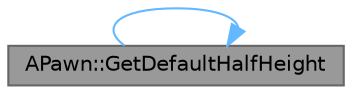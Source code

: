 digraph "APawn::GetDefaultHalfHeight"
{
 // INTERACTIVE_SVG=YES
 // LATEX_PDF_SIZE
  bgcolor="transparent";
  edge [fontname=Helvetica,fontsize=10,labelfontname=Helvetica,labelfontsize=10];
  node [fontname=Helvetica,fontsize=10,shape=box,height=0.2,width=0.4];
  rankdir="LR";
  Node1 [id="Node000001",label="APawn::GetDefaultHalfHeight",height=0.2,width=0.4,color="gray40", fillcolor="grey60", style="filled", fontcolor="black",tooltip="Returns The half-height of the default Pawn, scaled by the component scale."];
  Node1 -> Node1 [id="edge1_Node000001_Node000001",color="steelblue1",style="solid",tooltip=" "];
}
